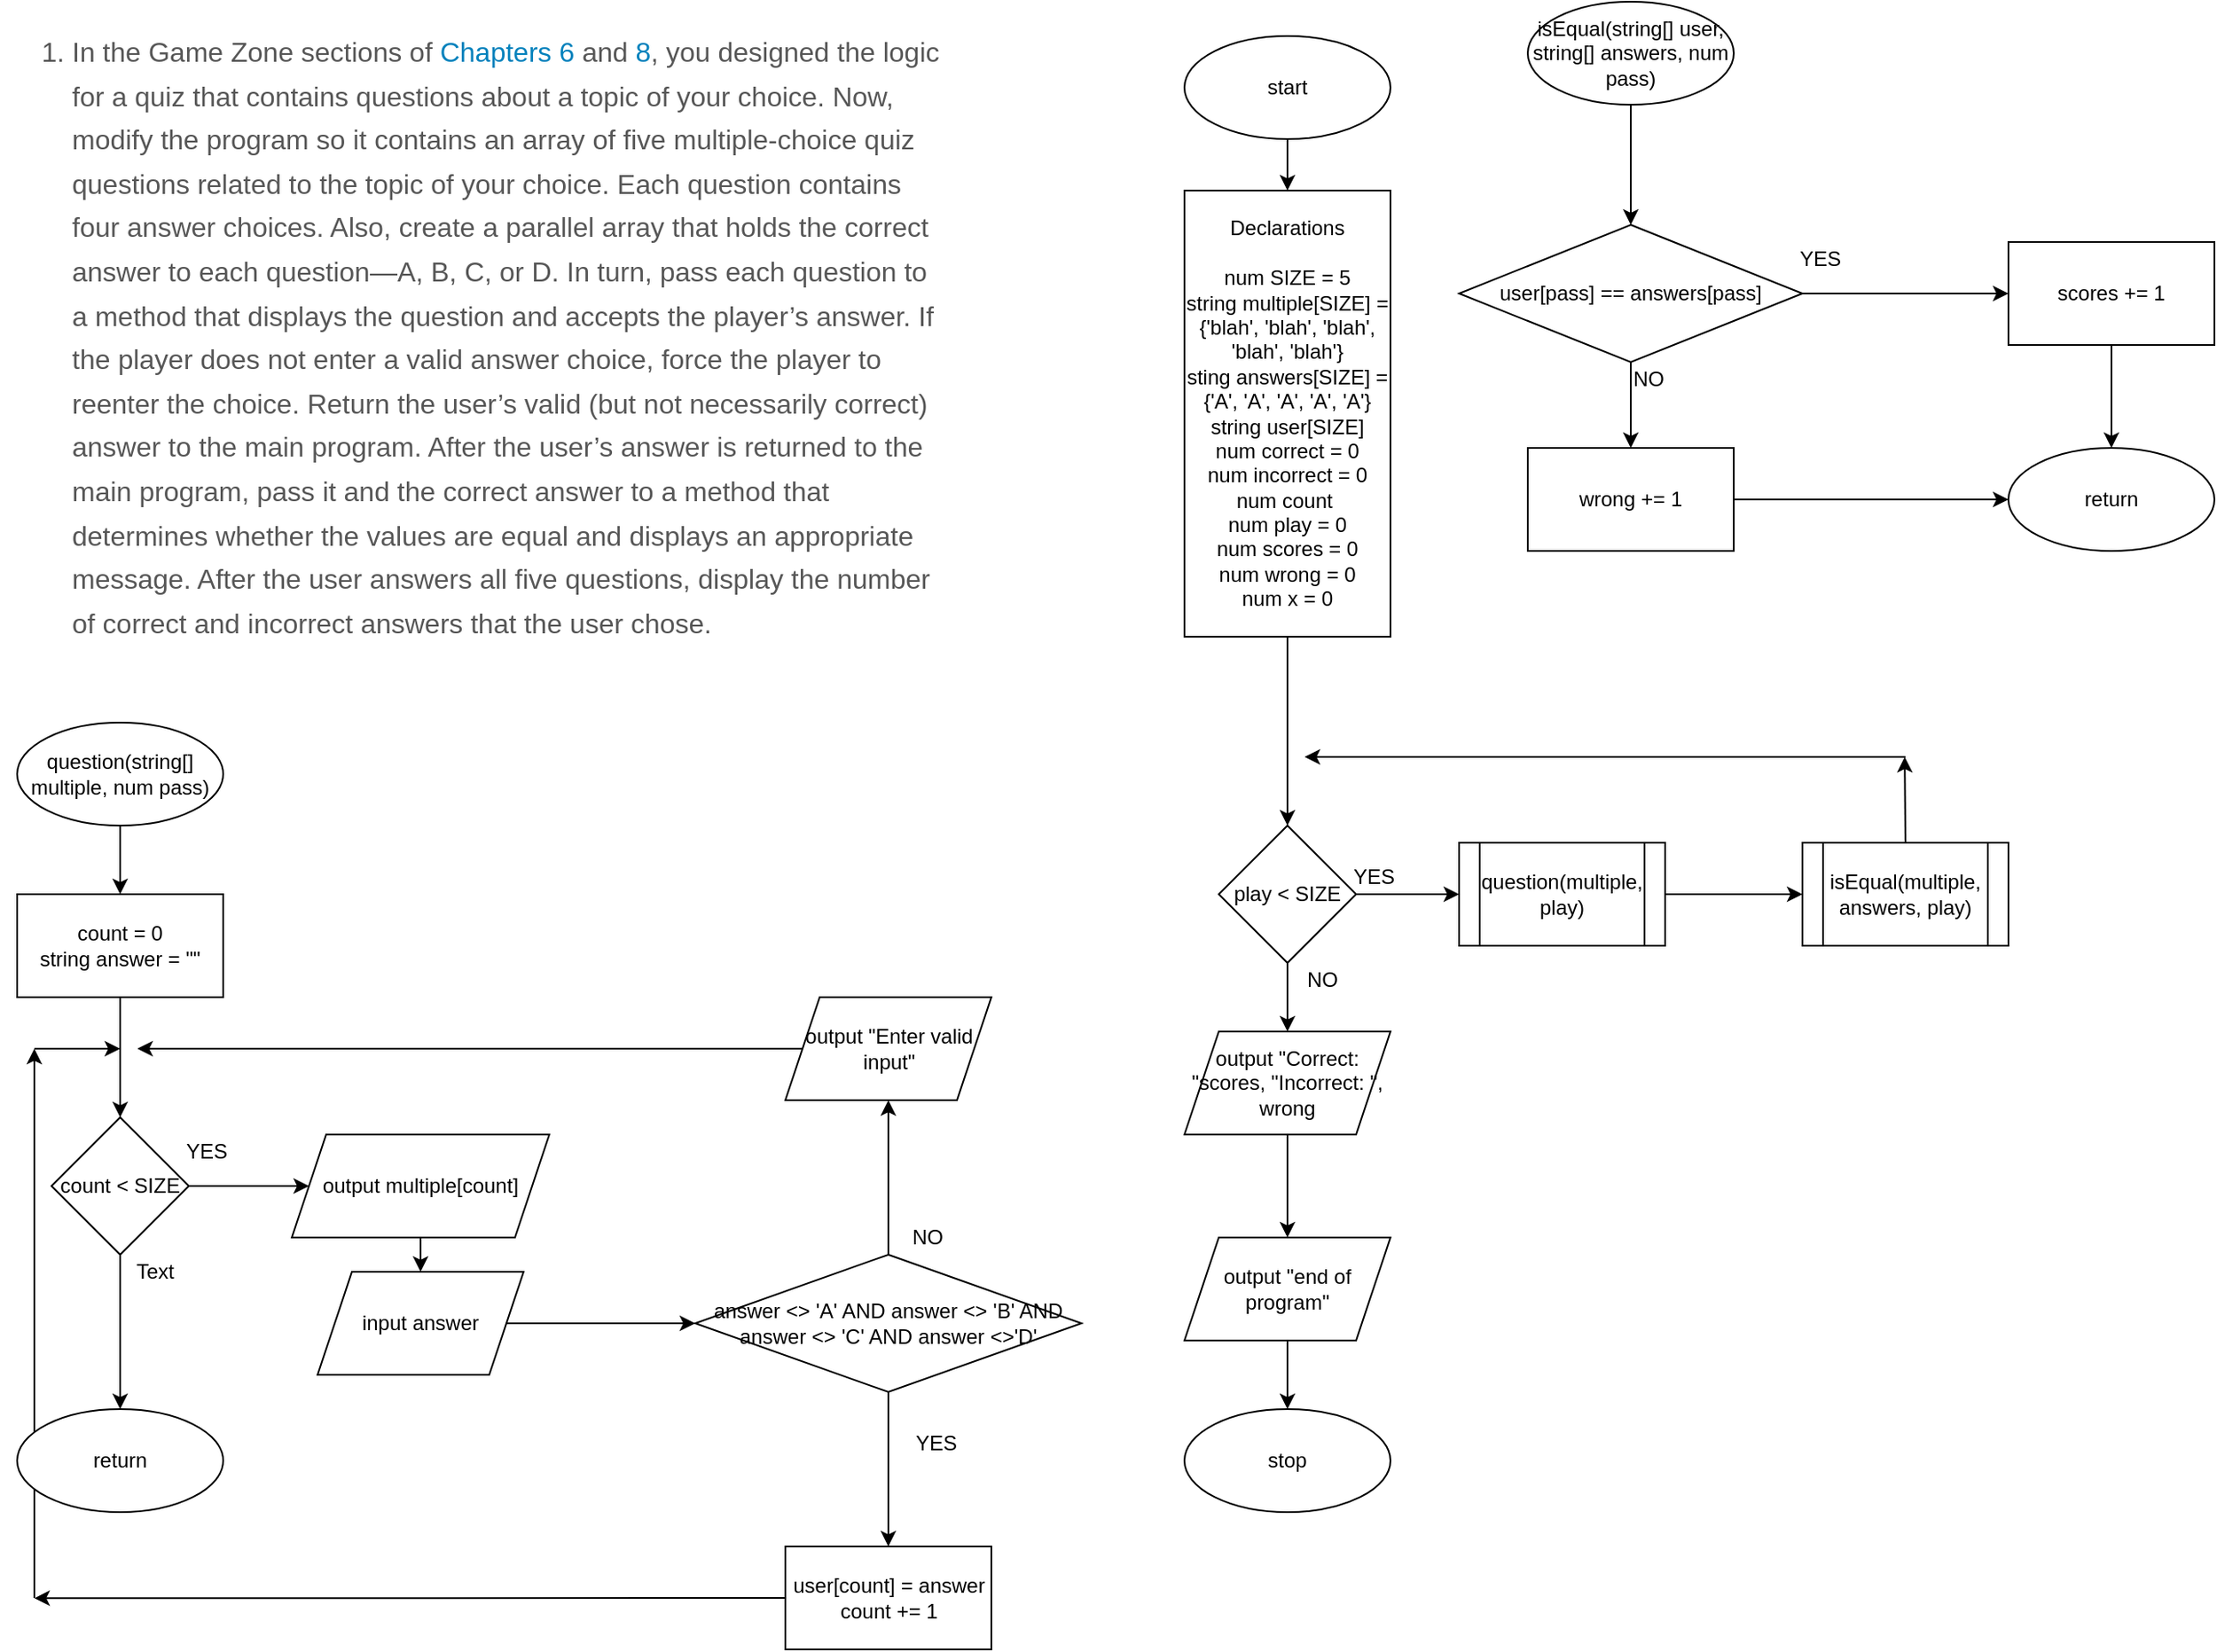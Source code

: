 <mxfile>
    <diagram id="Huw6QLBPXUrr4wQtk6K0" name="Page-1">
        <mxGraphModel dx="1469" dy="1007" grid="1" gridSize="10" guides="1" tooltips="1" connect="1" arrows="1" fold="1" page="1" pageScale="1" pageWidth="850" pageHeight="1100" math="0" shadow="0">
            <root>
                <mxCell id="0"/>
                <mxCell id="1" parent="0"/>
                <mxCell id="2" value="&lt;ol id=&quot;TNPG1T3FPHM0NRTH1744&quot; class=&quot;decimal shortanswer&quot; style=&quot;box-sizing: border-box; line-height: 1.8; color: rgb(87, 87, 87); padding: 0px 0px 0px 40px; clear: left; margin: 0px 0px 11px; list-style-type: decimal; font-size: 16px; font-style: normal; font-weight: 400; letter-spacing: normal; text-indent: 0px; text-transform: none; word-spacing: 0px; background-color: rgb(255, 255, 255);&quot;&gt;&lt;li id=&quot;NZZJMW0N6U3Q4VSJ0676&quot; style=&quot;box-sizing: border-box ; font-family: , &amp;quot;cambria&amp;quot; , &amp;quot;times new roman&amp;quot; , &amp;quot;times&amp;quot; , serif ; line-height: 1.6 ; color: rgb(87 , 87 , 87) ; margin: 0px 0px 10px ; padding: 0px ; list-style: decimal&quot;&gt;&lt;p id=&quot;DUGH1V716WV3EPFWS356&quot; style=&quot;box-sizing: border-box ; font-family: , &amp;quot;cambria&amp;quot; , &amp;quot;times new roman&amp;quot; , &amp;quot;times&amp;quot; , serif ; line-height: 1.6 ; color: rgb(87 , 87 , 87) ; margin: 0px ; padding: 0px&quot;&gt;In the Game Zone sections of&lt;span&gt;&amp;nbsp;&lt;/span&gt;&lt;a style=&quot;box-sizing: border-box ; color: rgb(0 , 129 , 188) ; text-decoration: none ; background-color: transparent ; overflow-wrap: break-word&quot;&gt;Chapters 6&lt;/a&gt;&lt;span&gt;&amp;nbsp;&lt;/span&gt;and&lt;span&gt;&amp;nbsp;&lt;/span&gt;&lt;a style=&quot;box-sizing: border-box ; color: rgb(0 , 129 , 188) ; text-decoration: none ; background-color: transparent ; overflow-wrap: break-word&quot;&gt;8&lt;/a&gt;, you designed the logic for a quiz that contains questions about a topic of your choice. Now, modify the program so it contains an array of five multiple-choice quiz questions related to the topic of your choice. Each question contains four answer choices. Also, create a parallel array that holds the correct answer to each question—A, B, C, or D. In turn, pass each question to a method that displays the question and accepts the player’s answer. If the player does not enter a valid answer choice, force the player to reenter the choice. Return the user’s valid (but not necessarily correct) answer to the main program. After the user’s answer is returned to the main program, pass it and the correct answer to a method that determines whether the values are equal and displays an appropriate message. After the user answers all five questions, display the number of correct and incorrect answers that the user chose.&lt;/p&gt;&lt;/li&gt;&lt;/ol&gt;" style="text;whiteSpace=wrap;html=1;" vertex="1" parent="1">
                    <mxGeometry x="50" y="180" width="550" height="410" as="geometry"/>
                </mxCell>
                <mxCell id="3" value="" style="edgeStyle=none;html=1;" edge="1" parent="1" source="4" target="6">
                    <mxGeometry relative="1" as="geometry"/>
                </mxCell>
                <mxCell id="4" value="start" style="ellipse;whiteSpace=wrap;html=1;" vertex="1" parent="1">
                    <mxGeometry x="740" y="190" width="120" height="60" as="geometry"/>
                </mxCell>
                <mxCell id="5" value="" style="edgeStyle=none;html=1;" edge="1" parent="1" source="6" target="46">
                    <mxGeometry relative="1" as="geometry"/>
                </mxCell>
                <mxCell id="6" value="Declarations&lt;br&gt;&lt;br&gt;num SIZE = 5&lt;br&gt;string multiple[SIZE] = {'blah', 'blah', 'blah', 'blah', 'blah'}&lt;br&gt;sting answers[SIZE] = {'A', 'A', 'A', 'A', 'A'}&lt;br&gt;string user[SIZE]&lt;br&gt;num correct = 0&lt;br&gt;num incorrect = 0&lt;br&gt;num count&amp;nbsp;&lt;br&gt;num play = 0&lt;br&gt;num scores = 0&lt;br&gt;num wrong = 0&lt;br&gt;num x = 0" style="whiteSpace=wrap;html=1;" vertex="1" parent="1">
                    <mxGeometry x="740" y="280" width="120" height="260" as="geometry"/>
                </mxCell>
                <mxCell id="24" value="" style="edgeStyle=none;html=1;" edge="1" parent="1" source="25" target="26">
                    <mxGeometry relative="1" as="geometry"/>
                </mxCell>
                <mxCell id="25" value="output &quot;end of program&quot;" style="shape=parallelogram;perimeter=parallelogramPerimeter;whiteSpace=wrap;html=1;fixedSize=1;" vertex="1" parent="1">
                    <mxGeometry x="740" y="890" width="120" height="60" as="geometry"/>
                </mxCell>
                <mxCell id="26" value="stop" style="ellipse;whiteSpace=wrap;html=1;" vertex="1" parent="1">
                    <mxGeometry x="740" y="990" width="120" height="60" as="geometry"/>
                </mxCell>
                <mxCell id="44" value="" style="edgeStyle=none;html=1;" edge="1" parent="1" source="46" target="48">
                    <mxGeometry relative="1" as="geometry"/>
                </mxCell>
                <mxCell id="45" value="" style="edgeStyle=none;html=1;" edge="1" parent="1" source="46" target="52">
                    <mxGeometry relative="1" as="geometry"/>
                </mxCell>
                <mxCell id="46" value="play &amp;lt; SIZE" style="rhombus;whiteSpace=wrap;html=1;" vertex="1" parent="1">
                    <mxGeometry x="760" y="650" width="80" height="80" as="geometry"/>
                </mxCell>
                <mxCell id="87" value="" style="edgeStyle=none;html=1;" edge="1" parent="1" source="48" target="86">
                    <mxGeometry relative="1" as="geometry"/>
                </mxCell>
                <mxCell id="48" value="question(multiple, play)" style="shape=process;whiteSpace=wrap;html=1;backgroundOutline=1;" vertex="1" parent="1">
                    <mxGeometry x="900" y="660" width="120" height="60" as="geometry"/>
                </mxCell>
                <mxCell id="49" value="" style="endArrow=classic;html=1;" edge="1" parent="1">
                    <mxGeometry width="50" height="50" relative="1" as="geometry">
                        <mxPoint x="1160" y="610" as="sourcePoint"/>
                        <mxPoint x="810" y="610" as="targetPoint"/>
                    </mxGeometry>
                </mxCell>
                <mxCell id="103" value="" style="edgeStyle=none;html=1;" edge="1" parent="1" source="52" target="25">
                    <mxGeometry relative="1" as="geometry"/>
                </mxCell>
                <mxCell id="52" value="output &quot;Correct: &quot;scores, &quot;Incorrect: &quot;, wrong" style="shape=parallelogram;perimeter=parallelogramPerimeter;whiteSpace=wrap;html=1;fixedSize=1;" vertex="1" parent="1">
                    <mxGeometry x="740" y="770" width="120" height="60" as="geometry"/>
                </mxCell>
                <mxCell id="55" value="" style="edgeStyle=none;html=1;" edge="1" parent="1" source="53" target="54">
                    <mxGeometry relative="1" as="geometry"/>
                </mxCell>
                <mxCell id="53" value="question(string[] multiple, num pass)" style="ellipse;whiteSpace=wrap;html=1;" vertex="1" parent="1">
                    <mxGeometry x="60" y="590" width="120" height="60" as="geometry"/>
                </mxCell>
                <mxCell id="57" value="" style="edgeStyle=none;html=1;" edge="1" parent="1" source="54" target="56">
                    <mxGeometry relative="1" as="geometry"/>
                </mxCell>
                <mxCell id="54" value="count = 0&lt;br&gt;string answer = &quot;&quot;" style="whiteSpace=wrap;html=1;" vertex="1" parent="1">
                    <mxGeometry x="60" y="690" width="120" height="60" as="geometry"/>
                </mxCell>
                <mxCell id="59" value="" style="edgeStyle=none;html=1;" edge="1" parent="1" source="56" target="58">
                    <mxGeometry relative="1" as="geometry"/>
                </mxCell>
                <mxCell id="76" value="" style="edgeStyle=none;html=1;" edge="1" parent="1" source="56" target="75">
                    <mxGeometry relative="1" as="geometry"/>
                </mxCell>
                <mxCell id="56" value="count &amp;lt; SIZE" style="rhombus;whiteSpace=wrap;html=1;" vertex="1" parent="1">
                    <mxGeometry x="80" y="820" width="80" height="80" as="geometry"/>
                </mxCell>
                <mxCell id="61" value="" style="edgeStyle=none;html=1;" edge="1" parent="1" source="58" target="60">
                    <mxGeometry relative="1" as="geometry"/>
                </mxCell>
                <mxCell id="58" value="output multiple[count]" style="shape=parallelogram;perimeter=parallelogramPerimeter;whiteSpace=wrap;html=1;fixedSize=1;" vertex="1" parent="1">
                    <mxGeometry x="220" y="830" width="150" height="60" as="geometry"/>
                </mxCell>
                <mxCell id="63" value="" style="edgeStyle=none;html=1;" edge="1" parent="1" source="60" target="62">
                    <mxGeometry relative="1" as="geometry"/>
                </mxCell>
                <mxCell id="60" value="input answer" style="shape=parallelogram;perimeter=parallelogramPerimeter;whiteSpace=wrap;html=1;fixedSize=1;" vertex="1" parent="1">
                    <mxGeometry x="235" y="910" width="120" height="60" as="geometry"/>
                </mxCell>
                <mxCell id="65" value="" style="edgeStyle=none;html=1;" edge="1" parent="1" source="62" target="64">
                    <mxGeometry relative="1" as="geometry"/>
                </mxCell>
                <mxCell id="68" value="" style="edgeStyle=none;html=1;" edge="1" parent="1" source="62" target="67">
                    <mxGeometry relative="1" as="geometry"/>
                </mxCell>
                <mxCell id="62" value="answer &amp;lt;&amp;gt; 'A' AND answer &amp;lt;&amp;gt; 'B' AND answer &amp;lt;&amp;gt; 'C' AND answer &amp;lt;&amp;gt;'D'" style="rhombus;whiteSpace=wrap;html=1;" vertex="1" parent="1">
                    <mxGeometry x="455" y="900" width="225" height="80" as="geometry"/>
                </mxCell>
                <mxCell id="66" style="edgeStyle=none;html=1;exitX=0;exitY=0.5;exitDx=0;exitDy=0;" edge="1" parent="1" source="64">
                    <mxGeometry relative="1" as="geometry">
                        <mxPoint x="130" y="780" as="targetPoint"/>
                    </mxGeometry>
                </mxCell>
                <mxCell id="64" value="output &quot;Enter valid input&quot;" style="shape=parallelogram;perimeter=parallelogramPerimeter;whiteSpace=wrap;html=1;fixedSize=1;" vertex="1" parent="1">
                    <mxGeometry x="507.5" y="750" width="120" height="60" as="geometry"/>
                </mxCell>
                <mxCell id="69" style="edgeStyle=none;html=1;exitX=0;exitY=0.5;exitDx=0;exitDy=0;" edge="1" parent="1" source="67">
                    <mxGeometry relative="1" as="geometry">
                        <mxPoint x="70" y="1100.143" as="targetPoint"/>
                    </mxGeometry>
                </mxCell>
                <mxCell id="67" value="user[count] = answer&lt;br&gt;count += 1" style="whiteSpace=wrap;html=1;" vertex="1" parent="1">
                    <mxGeometry x="507.5" y="1070" width="120" height="60" as="geometry"/>
                </mxCell>
                <mxCell id="70" value="" style="endArrow=classic;html=1;" edge="1" parent="1">
                    <mxGeometry width="50" height="50" relative="1" as="geometry">
                        <mxPoint x="70" y="1100" as="sourcePoint"/>
                        <mxPoint x="70" y="780" as="targetPoint"/>
                    </mxGeometry>
                </mxCell>
                <mxCell id="73" value="" style="endArrow=classic;html=1;" edge="1" parent="1">
                    <mxGeometry width="50" height="50" relative="1" as="geometry">
                        <mxPoint x="70" y="780" as="sourcePoint"/>
                        <mxPoint x="120" y="780" as="targetPoint"/>
                    </mxGeometry>
                </mxCell>
                <mxCell id="75" value="return" style="ellipse;whiteSpace=wrap;html=1;" vertex="1" parent="1">
                    <mxGeometry x="60" y="990" width="120" height="60" as="geometry"/>
                </mxCell>
                <mxCell id="89" value="" style="edgeStyle=none;html=1;" edge="1" parent="1" source="77" target="88">
                    <mxGeometry relative="1" as="geometry"/>
                </mxCell>
                <mxCell id="77" value="isEqual(string[] user, string[] answers, num pass)" style="ellipse;whiteSpace=wrap;html=1;" vertex="1" parent="1">
                    <mxGeometry x="940" y="170" width="120" height="60" as="geometry"/>
                </mxCell>
                <mxCell id="99" style="edgeStyle=none;html=1;exitX=0.5;exitY=0;exitDx=0;exitDy=0;" edge="1" parent="1" source="86">
                    <mxGeometry relative="1" as="geometry">
                        <mxPoint x="1159.571" y="610" as="targetPoint"/>
                    </mxGeometry>
                </mxCell>
                <mxCell id="86" value="isEqual(multiple, answers, play)" style="shape=process;whiteSpace=wrap;html=1;backgroundOutline=1;" vertex="1" parent="1">
                    <mxGeometry x="1100" y="660" width="120" height="60" as="geometry"/>
                </mxCell>
                <mxCell id="91" value="" style="edgeStyle=none;html=1;" edge="1" parent="1" source="88" target="90">
                    <mxGeometry relative="1" as="geometry"/>
                </mxCell>
                <mxCell id="93" value="" style="edgeStyle=none;html=1;" edge="1" parent="1" source="88" target="92">
                    <mxGeometry relative="1" as="geometry"/>
                </mxCell>
                <mxCell id="88" value="user[pass] == answers[pass]" style="rhombus;whiteSpace=wrap;html=1;" vertex="1" parent="1">
                    <mxGeometry x="900" y="300" width="200" height="80" as="geometry"/>
                </mxCell>
                <mxCell id="96" value="" style="edgeStyle=none;html=1;" edge="1" parent="1" source="90" target="94">
                    <mxGeometry relative="1" as="geometry"/>
                </mxCell>
                <mxCell id="90" value="scores += 1" style="whiteSpace=wrap;html=1;" vertex="1" parent="1">
                    <mxGeometry x="1220" y="310" width="120" height="60" as="geometry"/>
                </mxCell>
                <mxCell id="95" value="" style="edgeStyle=none;html=1;" edge="1" parent="1" source="92" target="94">
                    <mxGeometry relative="1" as="geometry"/>
                </mxCell>
                <mxCell id="92" value="wrong += 1" style="whiteSpace=wrap;html=1;" vertex="1" parent="1">
                    <mxGeometry x="940" y="430" width="120" height="60" as="geometry"/>
                </mxCell>
                <mxCell id="94" value="return" style="ellipse;whiteSpace=wrap;html=1;" vertex="1" parent="1">
                    <mxGeometry x="1220" y="430" width="120" height="60" as="geometry"/>
                </mxCell>
                <mxCell id="97" value="YES" style="text;html=1;align=center;verticalAlign=middle;resizable=0;points=[];autosize=1;strokeColor=none;fillColor=none;" vertex="1" parent="1">
                    <mxGeometry x="1090" y="310" width="40" height="20" as="geometry"/>
                </mxCell>
                <mxCell id="98" value="NO" style="text;html=1;align=center;verticalAlign=middle;resizable=0;points=[];autosize=1;strokeColor=none;fillColor=none;" vertex="1" parent="1">
                    <mxGeometry x="995" y="380" width="30" height="20" as="geometry"/>
                </mxCell>
                <mxCell id="104" value="YES" style="text;html=1;align=center;verticalAlign=middle;resizable=0;points=[];autosize=1;strokeColor=none;fillColor=none;" vertex="1" parent="1">
                    <mxGeometry x="830" y="670" width="40" height="20" as="geometry"/>
                </mxCell>
                <mxCell id="105" value="NO" style="text;html=1;align=center;verticalAlign=middle;resizable=0;points=[];autosize=1;strokeColor=none;fillColor=none;" vertex="1" parent="1">
                    <mxGeometry x="805" y="730" width="30" height="20" as="geometry"/>
                </mxCell>
                <mxCell id="106" value="NO" style="text;html=1;align=center;verticalAlign=middle;resizable=0;points=[];autosize=1;strokeColor=none;fillColor=none;" vertex="1" parent="1">
                    <mxGeometry x="575" y="880" width="30" height="20" as="geometry"/>
                </mxCell>
                <mxCell id="107" value="YES" style="text;html=1;align=center;verticalAlign=middle;resizable=0;points=[];autosize=1;strokeColor=none;fillColor=none;" vertex="1" parent="1">
                    <mxGeometry x="575" y="1000" width="40" height="20" as="geometry"/>
                </mxCell>
                <mxCell id="108" value="YES" style="text;html=1;align=center;verticalAlign=middle;resizable=0;points=[];autosize=1;strokeColor=none;fillColor=none;" vertex="1" parent="1">
                    <mxGeometry x="150" y="830" width="40" height="20" as="geometry"/>
                </mxCell>
                <mxCell id="109" value="Text" style="text;html=1;align=center;verticalAlign=middle;resizable=0;points=[];autosize=1;strokeColor=none;fillColor=none;" vertex="1" parent="1">
                    <mxGeometry x="120" y="900" width="40" height="20" as="geometry"/>
                </mxCell>
            </root>
        </mxGraphModel>
    </diagram>
</mxfile>